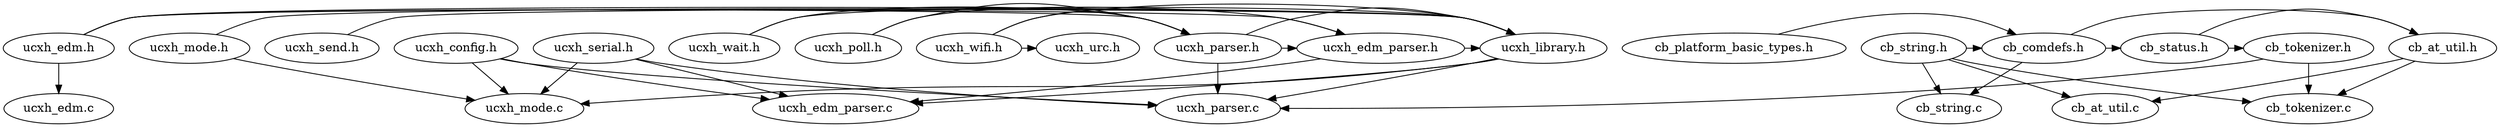 digraph G {

    subgraph "cb includes" {
        rank=same;
        "cb_at_util.h";
        "cb_comdefs.h";
        "cb_platform_basic_types.h";
        "cb_status.h";
        "cb_string.h";
        "cb_tokenizer.h"
    }

    subgraph "ucxh includes" {
        rank=same;
        "ucxh_config.h";
        "ucxh_edm.h";
        "ucxh_edm_parser.h";
        "ucxh_library.h";
        "ucxh_mode.h";
        "ucxh_parser.h";
        "ucxh_poll.h";
        "ucxh_send.h";
        "ucxh_serial.h";
        "ucxh_urc.h";
        "ucxh_wait.h";
        "ucxh_wifi.h";
    }


    "cb_comdefs.h"  -> "cb_at_util.h" 
    "cb_status.h"   -> "cb_at_util.h" 
    "ucxh_edm.h"    ->  "ucxh_parser.h"
    "ucxh_poll.h"   ->  "ucxh_parser.h"
    "ucxh_wait.h"   ->  "ucxh_parser.h"
    "ucxh_wifi.h"   ->  "ucxh_parser.h"
    
    "cb_platform_basic_types.h" -> "cb_comdefs.h"  -> "cb_status.h"  
    "cb_string.h"               -> "cb_comdefs.h"
    "cb_status.h"               -> "cb_tokenizer.h"            
    "ucxh_parser.h"               -> "ucxh_edm_parser.h"         
    "ucxh_poll.h"                 -> "ucxh_edm_parser.h"         
    "ucxh_edm.h"                  -> "ucxh_edm_parser.h"         
    "ucxh_edm_parser.h"         -> "ucxh_library.h"
    "ucxh_mode.h"               -> "ucxh_library.h"
    "ucxh_parser.h"             -> "ucxh_library.h"
    "ucxh_send.h"               -> "ucxh_library.h"
    "ucxh_wait.h"               -> "ucxh_library.h"
    "ucxh_wifi.h"               -> "ucxh_library.h"
    "ucxh_edm.h"                -> "ucxh_library.h"
    "ucxh_wifi.h"               -> "ucxh_urc.h"

    "cb_at_util.h" -> "cb_at_util.c" 
    "cb_string.h" -> "cb_at_util.c"

    "cb_string.h" -> "cb_string.c"
    "cb_comdefs.h" -> "cb_string.c"

    "cb_tokenizer.h" -> "cb_tokenizer.c"
    "cb_at_util.h" -> "cb_tokenizer.c"
    "cb_string.h" -> "cb_tokenizer.c"
    "ucxh_edm.h" -> "ucxh_edm.c"
    "ucxh_edm_parser.h" -> "ucxh_edm_parser.c"
    "ucxh_config.h"  -> "ucxh_edm_parser.c"
    "ucxh_library.h" -> "ucxh_edm_parser.c"
    "ucxh_serial.h"  -> "ucxh_edm_parser.c"
    "ucxh_config.h"  -> "ucxh_mode.c"
    "ucxh_library.h" -> "ucxh_mode.c"
    "ucxh_serial.h"  -> "ucxh_mode.c"
    "ucxh_mode.h"  -> "ucxh_mode.c"

    "cb_tokenizer.h" -> "ucxh_parser.c"
    "ucxh_config.h" -> "ucxh_parser.c"
    "ucxh_library.h" -> "ucxh_parser.c"
    "ucxh_serial.h" -> "ucxh_parser.c"
    "ucxh_parser.h" -> "ucxh_parser.c"

    
}

